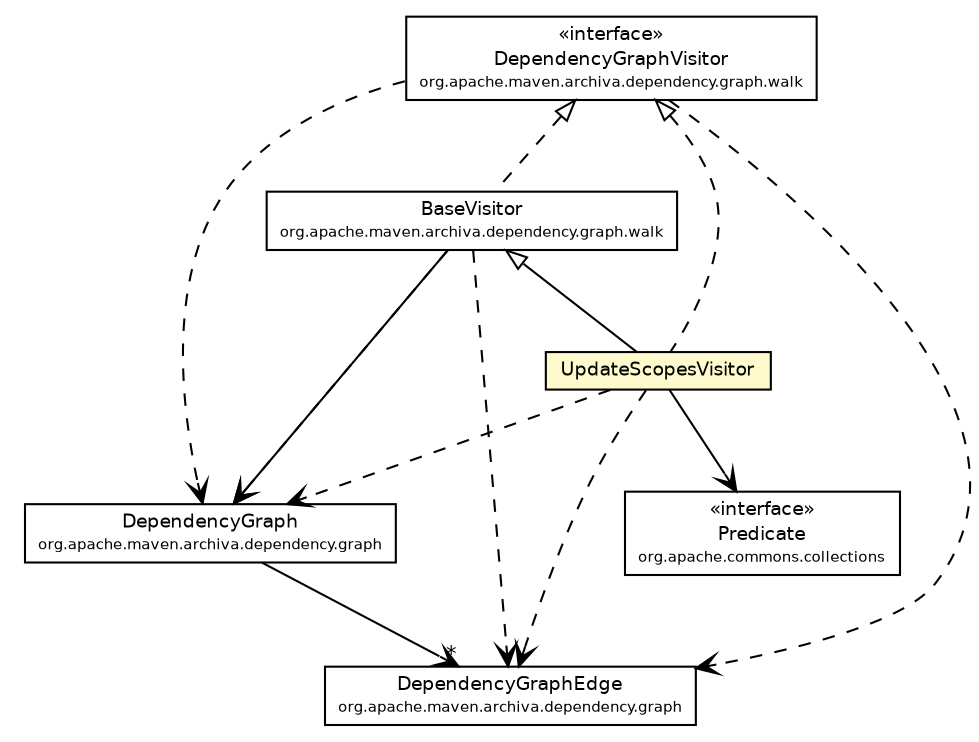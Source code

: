 #!/usr/local/bin/dot
#
# Class diagram 
# Generated by UmlGraph version 4.6 (http://www.spinellis.gr/sw/umlgraph)
#

digraph G {
	edge [fontname="Helvetica",fontsize=10,labelfontname="Helvetica",labelfontsize=10];
	node [fontname="Helvetica",fontsize=10,shape=plaintext];
	// org.apache.maven.archiva.dependency.graph.DependencyGraphEdge
	c131708 [label=<<table border="0" cellborder="1" cellspacing="0" cellpadding="2" port="p" href="../DependencyGraphEdge.html">
		<tr><td><table border="0" cellspacing="0" cellpadding="1">
			<tr><td> DependencyGraphEdge </td></tr>
			<tr><td><font point-size="7.0"> org.apache.maven.archiva.dependency.graph </font></td></tr>
		</table></td></tr>
		</table>>, fontname="Helvetica", fontcolor="black", fontsize=9.0];
	// org.apache.maven.archiva.dependency.graph.DependencyGraph
	c131710 [label=<<table border="0" cellborder="1" cellspacing="0" cellpadding="2" port="p" href="../DependencyGraph.html">
		<tr><td><table border="0" cellspacing="0" cellpadding="1">
			<tr><td> DependencyGraph </td></tr>
			<tr><td><font point-size="7.0"> org.apache.maven.archiva.dependency.graph </font></td></tr>
		</table></td></tr>
		</table>>, fontname="Helvetica", fontcolor="black", fontsize=9.0];
	// org.apache.maven.archiva.dependency.graph.tasks.UpdateScopesVisitor
	c131725 [label=<<table border="0" cellborder="1" cellspacing="0" cellpadding="2" port="p" bgcolor="lemonChiffon" href="./UpdateScopesVisitor.html">
		<tr><td><table border="0" cellspacing="0" cellpadding="1">
			<tr><td> UpdateScopesVisitor </td></tr>
		</table></td></tr>
		</table>>, fontname="Helvetica", fontcolor="black", fontsize=9.0];
	// org.apache.maven.archiva.dependency.graph.walk.DependencyGraphVisitor
	c131750 [label=<<table border="0" cellborder="1" cellspacing="0" cellpadding="2" port="p" href="../walk/DependencyGraphVisitor.html">
		<tr><td><table border="0" cellspacing="0" cellpadding="1">
			<tr><td> &laquo;interface&raquo; </td></tr>
			<tr><td> DependencyGraphVisitor </td></tr>
			<tr><td><font point-size="7.0"> org.apache.maven.archiva.dependency.graph.walk </font></td></tr>
		</table></td></tr>
		</table>>, fontname="Helvetica", fontcolor="black", fontsize=9.0];
	// org.apache.maven.archiva.dependency.graph.walk.BaseVisitor
	c131751 [label=<<table border="0" cellborder="1" cellspacing="0" cellpadding="2" port="p" href="../walk/BaseVisitor.html">
		<tr><td><table border="0" cellspacing="0" cellpadding="1">
			<tr><td> BaseVisitor </td></tr>
			<tr><td><font point-size="7.0"> org.apache.maven.archiva.dependency.graph.walk </font></td></tr>
		</table></td></tr>
		</table>>, fontname="Helvetica", fontcolor="black", fontsize=9.0];
	//org.apache.maven.archiva.dependency.graph.tasks.UpdateScopesVisitor extends org.apache.maven.archiva.dependency.graph.walk.BaseVisitor
	c131751:p -> c131725:p [dir=back,arrowtail=empty];
	//org.apache.maven.archiva.dependency.graph.tasks.UpdateScopesVisitor implements org.apache.maven.archiva.dependency.graph.walk.DependencyGraphVisitor
	c131750:p -> c131725:p [dir=back,arrowtail=empty,style=dashed];
	//org.apache.maven.archiva.dependency.graph.walk.BaseVisitor implements org.apache.maven.archiva.dependency.graph.walk.DependencyGraphVisitor
	c131750:p -> c131751:p [dir=back,arrowtail=empty,style=dashed];
	// org.apache.maven.archiva.dependency.graph.DependencyGraph NAVASSOC org.apache.maven.archiva.dependency.graph.DependencyGraphEdge
	c131710:p -> c131708:p [taillabel="", label="", headlabel="*", fontname="Helvetica", fontcolor="black", fontsize=10.0, color="black", arrowhead=open];
	// org.apache.maven.archiva.dependency.graph.tasks.UpdateScopesVisitor NAVASSOC org.apache.commons.collections.Predicate
	c131725:p -> c131821:p [taillabel="", label="", headlabel="", fontname="Helvetica", fontcolor="black", fontsize=10.0, color="black", arrowhead=open];
	// org.apache.maven.archiva.dependency.graph.walk.BaseVisitor NAVASSOC org.apache.maven.archiva.dependency.graph.DependencyGraph
	c131751:p -> c131710:p [taillabel="", label="", headlabel="", fontname="Helvetica", fontcolor="black", fontsize=10.0, color="black", arrowhead=open];
	// org.apache.maven.archiva.dependency.graph.tasks.UpdateScopesVisitor DEPEND org.apache.maven.archiva.dependency.graph.DependencyGraphEdge
	c131725:p -> c131708:p [taillabel="", label="", headlabel="", fontname="Helvetica", fontcolor="black", fontsize=10.0, color="black", arrowhead=open, style=dashed];
	// org.apache.maven.archiva.dependency.graph.tasks.UpdateScopesVisitor DEPEND org.apache.maven.archiva.dependency.graph.DependencyGraph
	c131725:p -> c131710:p [taillabel="", label="", headlabel="", fontname="Helvetica", fontcolor="black", fontsize=10.0, color="black", arrowhead=open, style=dashed];
	// org.apache.maven.archiva.dependency.graph.walk.DependencyGraphVisitor DEPEND org.apache.maven.archiva.dependency.graph.DependencyGraphEdge
	c131750:p -> c131708:p [taillabel="", label="", headlabel="", fontname="Helvetica", fontcolor="black", fontsize=10.0, color="black", arrowhead=open, style=dashed];
	// org.apache.maven.archiva.dependency.graph.walk.DependencyGraphVisitor DEPEND org.apache.maven.archiva.dependency.graph.DependencyGraph
	c131750:p -> c131710:p [taillabel="", label="", headlabel="", fontname="Helvetica", fontcolor="black", fontsize=10.0, color="black", arrowhead=open, style=dashed];
	// org.apache.maven.archiva.dependency.graph.walk.BaseVisitor DEPEND org.apache.maven.archiva.dependency.graph.DependencyGraphEdge
	c131751:p -> c131708:p [taillabel="", label="", headlabel="", fontname="Helvetica", fontcolor="black", fontsize=10.0, color="black", arrowhead=open, style=dashed];
	// org.apache.maven.archiva.dependency.graph.walk.BaseVisitor DEPEND org.apache.maven.archiva.dependency.graph.DependencyGraph
	c131751:p -> c131710:p [taillabel="", label="", headlabel="", fontname="Helvetica", fontcolor="black", fontsize=10.0, color="black", arrowhead=open, style=dashed];
	// org.apache.commons.collections.Predicate
	c131821 [label=<<table border="0" cellborder="1" cellspacing="0" cellpadding="2" port="p" href="http://java.sun.com/j2se/1.4.2/docs/api/org/apache/commons/collections/Predicate.html">
		<tr><td><table border="0" cellspacing="0" cellpadding="1">
			<tr><td> &laquo;interface&raquo; </td></tr>
			<tr><td> Predicate </td></tr>
			<tr><td><font point-size="7.0"> org.apache.commons.collections </font></td></tr>
		</table></td></tr>
		</table>>, fontname="Helvetica", fontcolor="black", fontsize=9.0];
}


